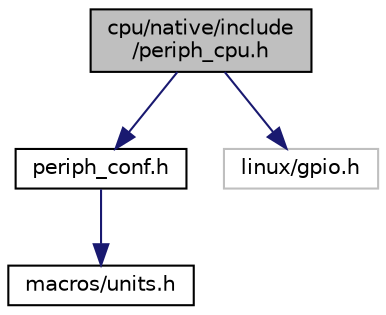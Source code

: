 digraph "cpu/native/include/periph_cpu.h"
{
 // LATEX_PDF_SIZE
  edge [fontname="Helvetica",fontsize="10",labelfontname="Helvetica",labelfontsize="10"];
  node [fontname="Helvetica",fontsize="10",shape=record];
  Node1 [label="cpu/native/include\l/periph_cpu.h",height=0.2,width=0.4,color="black", fillcolor="grey75", style="filled", fontcolor="black",tooltip="CPU specific definitions for internal peripheral handling."];
  Node1 -> Node2 [color="midnightblue",fontsize="10",style="solid",fontname="Helvetica"];
  Node2 [label="periph_conf.h",height=0.2,width=0.4,color="black", fillcolor="white", style="filled",URL="$cpu_2native_2include_2periph__conf_8h.html",tooltip="Native CPU peripheral configuration."];
  Node2 -> Node3 [color="midnightblue",fontsize="10",style="solid",fontname="Helvetica"];
  Node3 [label="macros/units.h",height=0.2,width=0.4,color="black", fillcolor="white", style="filled",URL="$units_8h.html",tooltip="Unit helper macros."];
  Node1 -> Node4 [color="midnightblue",fontsize="10",style="solid",fontname="Helvetica"];
  Node4 [label="linux/gpio.h",height=0.2,width=0.4,color="grey75", fillcolor="white", style="filled",tooltip=" "];
}
